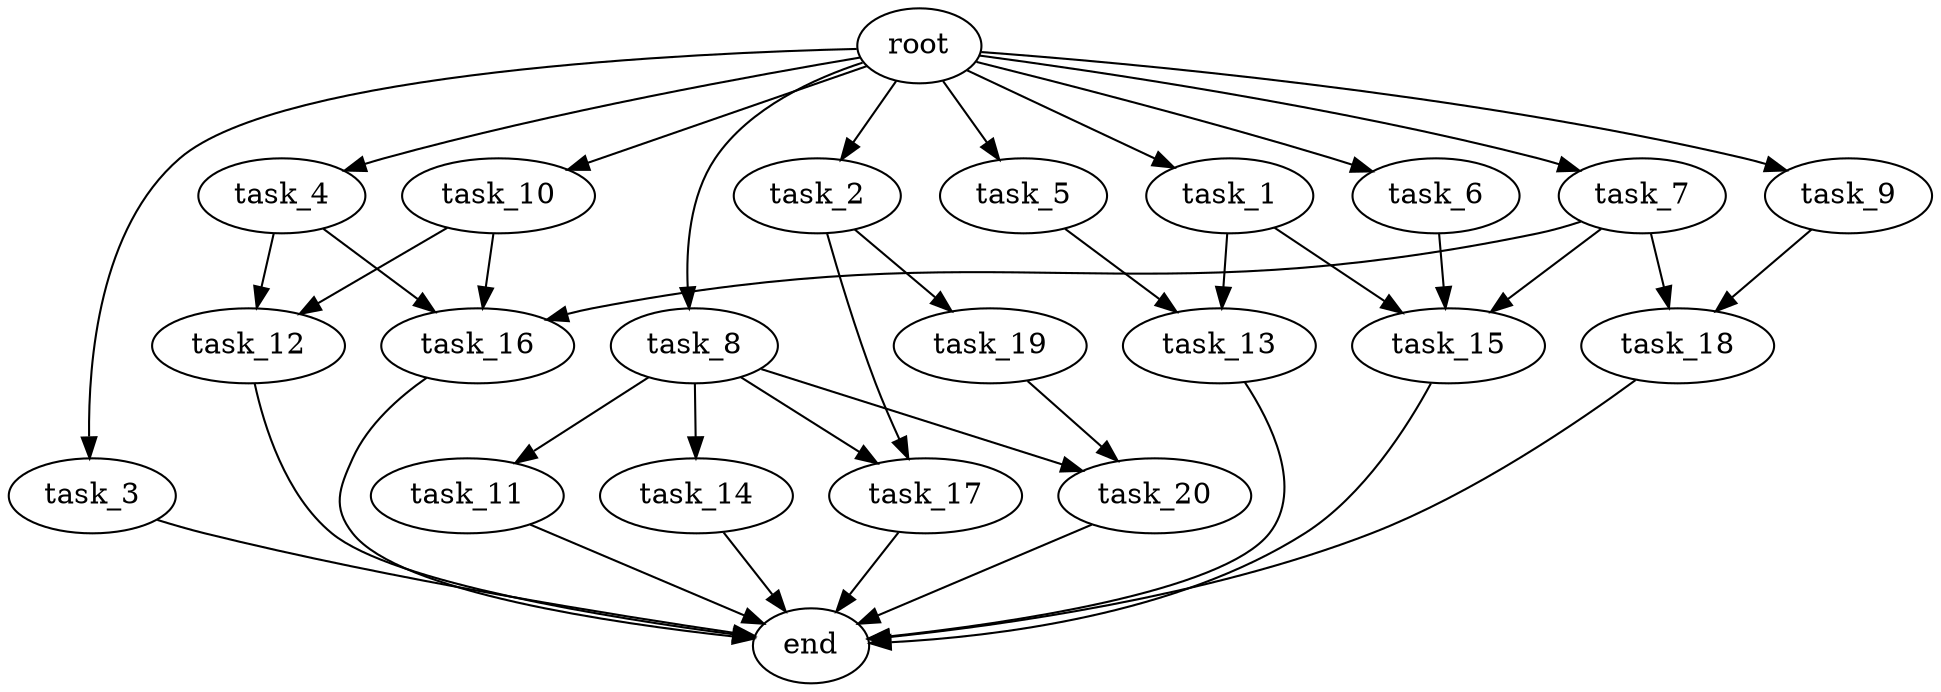 digraph G {
  root [size="0.000000e+00"];
  task_1 [size="7.852357e+09"];
  task_2 [size="3.046824e+09"];
  task_3 [size="4.068052e+09"];
  task_4 [size="8.399996e+08"];
  task_5 [size="6.358354e+09"];
  task_6 [size="2.035366e+09"];
  task_7 [size="9.679147e+09"];
  task_8 [size="3.733679e+09"];
  task_9 [size="9.853102e+09"];
  task_10 [size="7.820455e+09"];
  task_11 [size="5.375819e+09"];
  task_12 [size="4.238101e+09"];
  task_13 [size="9.115016e+09"];
  task_14 [size="4.517968e+09"];
  task_15 [size="1.100959e+07"];
  task_16 [size="4.647056e+09"];
  task_17 [size="8.293888e+09"];
  task_18 [size="2.893205e+09"];
  task_19 [size="9.720846e+09"];
  task_20 [size="6.428774e+06"];
  end [size="0.000000e+00"];

  root -> task_1 [size="1.000000e-12"];
  root -> task_2 [size="1.000000e-12"];
  root -> task_3 [size="1.000000e-12"];
  root -> task_4 [size="1.000000e-12"];
  root -> task_5 [size="1.000000e-12"];
  root -> task_6 [size="1.000000e-12"];
  root -> task_7 [size="1.000000e-12"];
  root -> task_8 [size="1.000000e-12"];
  root -> task_9 [size="1.000000e-12"];
  root -> task_10 [size="1.000000e-12"];
  task_1 -> task_13 [size="4.557508e+08"];
  task_1 -> task_15 [size="3.669862e+05"];
  task_2 -> task_17 [size="4.146944e+08"];
  task_2 -> task_19 [size="9.720846e+08"];
  task_3 -> end [size="1.000000e-12"];
  task_4 -> task_12 [size="2.119050e+08"];
  task_4 -> task_16 [size="1.549019e+08"];
  task_5 -> task_13 [size="4.557508e+08"];
  task_6 -> task_15 [size="3.669862e+05"];
  task_7 -> task_15 [size="3.669862e+05"];
  task_7 -> task_16 [size="1.549019e+08"];
  task_7 -> task_18 [size="1.446603e+08"];
  task_8 -> task_11 [size="5.375819e+08"];
  task_8 -> task_14 [size="4.517968e+08"];
  task_8 -> task_17 [size="4.146944e+08"];
  task_8 -> task_20 [size="3.214387e+05"];
  task_9 -> task_18 [size="1.446603e+08"];
  task_10 -> task_12 [size="2.119050e+08"];
  task_10 -> task_16 [size="1.549019e+08"];
  task_11 -> end [size="1.000000e-12"];
  task_12 -> end [size="1.000000e-12"];
  task_13 -> end [size="1.000000e-12"];
  task_14 -> end [size="1.000000e-12"];
  task_15 -> end [size="1.000000e-12"];
  task_16 -> end [size="1.000000e-12"];
  task_17 -> end [size="1.000000e-12"];
  task_18 -> end [size="1.000000e-12"];
  task_19 -> task_20 [size="3.214387e+05"];
  task_20 -> end [size="1.000000e-12"];
}
